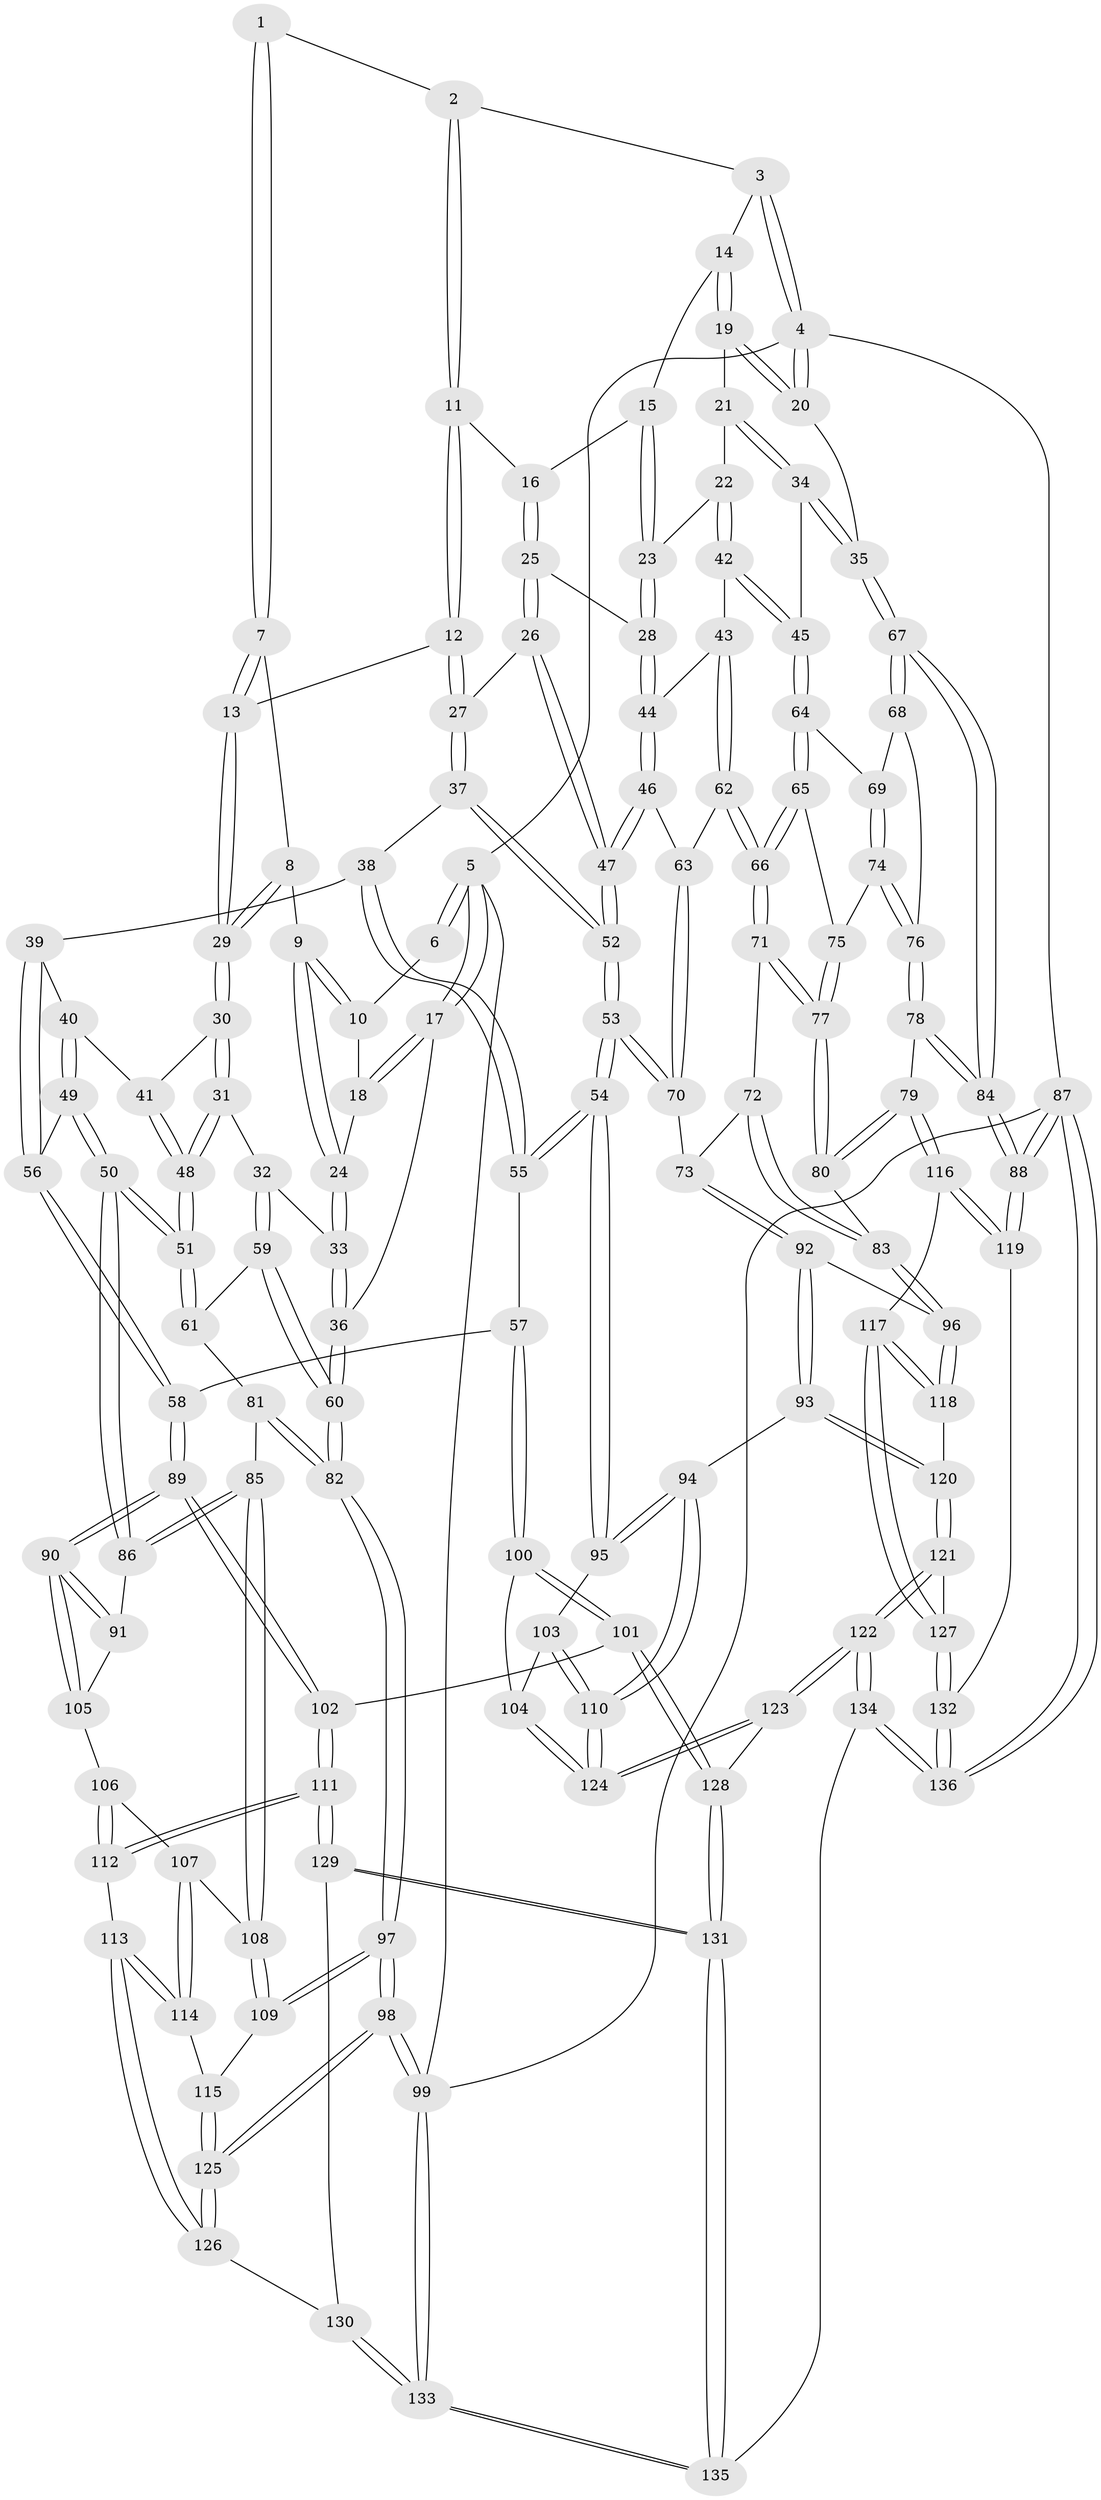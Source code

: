 // Generated by graph-tools (version 1.1) at 2025/17/03/09/25 04:17:13]
// undirected, 136 vertices, 337 edges
graph export_dot {
graph [start="1"]
  node [color=gray90,style=filled];
  1 [pos="+0.26707740011063763+0"];
  2 [pos="+0.50637496165113+0"];
  3 [pos="+0.6529157142255247+0"];
  4 [pos="+1+0"];
  5 [pos="+0+0"];
  6 [pos="+0.19968671210731856+0"];
  7 [pos="+0.28088173147058526+0"];
  8 [pos="+0.16118797855109102+0.1558877513897955"];
  9 [pos="+0.1281242708393997+0.14942051565286624"];
  10 [pos="+0.1299250338540506+0.006851095634103899"];
  11 [pos="+0.5099286694385985+0.07875448843191125"];
  12 [pos="+0.4237638363555534+0.1532310229848502"];
  13 [pos="+0.32952655085276467+0.1677766265990391"];
  14 [pos="+0.7311765842216363+0.04862616595838429"];
  15 [pos="+0.6981616245909616+0.10069433084324528"];
  16 [pos="+0.5122631558120304+0.08100170102563459"];
  17 [pos="+0+0"];
  18 [pos="+0.006485501956865306+0.11304672397984207"];
  19 [pos="+0.848209569984313+0.10647144960101158"];
  20 [pos="+1+0"];
  21 [pos="+0.8488188759471655+0.1624351287833955"];
  22 [pos="+0.8284913830091247+0.2005116157296433"];
  23 [pos="+0.6904053508207436+0.1407735077836196"];
  24 [pos="+0.09207117636849325+0.16733886280113008"];
  25 [pos="+0.6164065402523072+0.2422029903561921"];
  26 [pos="+0.5150824412932715+0.30137462771067236"];
  27 [pos="+0.5006257720344117+0.30634720915323077"];
  28 [pos="+0.6314962655193866+0.2440339113875782"];
  29 [pos="+0.28397109743422067+0.23383427597388026"];
  30 [pos="+0.28273494149662526+0.26452079001832607"];
  31 [pos="+0.15155342182282594+0.32546650381583125"];
  32 [pos="+0.11788078220536442+0.32565244590622816"];
  33 [pos="+0.08132599685388539+0.20364420958125637"];
  34 [pos="+1+0.22903326558953033"];
  35 [pos="+1+0.16493852749701682"];
  36 [pos="+0+0.33877700233249847"];
  37 [pos="+0.5002790050283432+0.3067097564511305"];
  38 [pos="+0.47710529929820666+0.320933524740144"];
  39 [pos="+0.4481373082438484+0.3310450947938577"];
  40 [pos="+0.3083842811327662+0.29170929384389593"];
  41 [pos="+0.28865666537189544+0.27267801778443285"];
  42 [pos="+0.8057307879002884+0.2924621428731316"];
  43 [pos="+0.7745047934928652+0.3031226747001084"];
  44 [pos="+0.6734538657169886+0.27843135655349094"];
  45 [pos="+0.8885553688716347+0.33383116852566347"];
  46 [pos="+0.6351489294179565+0.40408382741011334"];
  47 [pos="+0.6193394342114178+0.4181649817012118"];
  48 [pos="+0.21723049125512442+0.46162130629062076"];
  49 [pos="+0.32876408257484924+0.476511282026474"];
  50 [pos="+0.23963421803150994+0.528261468007109"];
  51 [pos="+0.22431909951972598+0.5073603266815959"];
  52 [pos="+0.5810986264612096+0.48707798256704105"];
  53 [pos="+0.5735214939943895+0.5191089843948457"];
  54 [pos="+0.5605065745029002+0.5324607239987251"];
  55 [pos="+0.5207420147154727+0.528133019399935"];
  56 [pos="+0.4015386874146742+0.4810423135940167"];
  57 [pos="+0.5195813361509098+0.5282165471718387"];
  58 [pos="+0.4534405458613742+0.5200527922112197"];
  59 [pos="+0.016331075742947232+0.4036589969953151"];
  60 [pos="+0+0.44115106626138717"];
  61 [pos="+0.06559525486741041+0.43557434353306596"];
  62 [pos="+0.7613251071695001+0.3708077039530755"];
  63 [pos="+0.701353042166568+0.42595629686907294"];
  64 [pos="+0.8887393403759212+0.33440951490056525"];
  65 [pos="+0.8503722079535541+0.4441197341542411"];
  66 [pos="+0.7887882542314022+0.46989623310223416"];
  67 [pos="+1+0.4858677914783459"];
  68 [pos="+0.9629171456769008+0.4140347002314618"];
  69 [pos="+0.948214797730495+0.4085713010856459"];
  70 [pos="+0.7115388945200373+0.5068885390036207"];
  71 [pos="+0.7861355822399159+0.4763794704031828"];
  72 [pos="+0.7835464920271485+0.4790969462717539"];
  73 [pos="+0.7267526376301144+0.5128476902271224"];
  74 [pos="+0.9077832677794406+0.48298535267141957"];
  75 [pos="+0.8930494503482408+0.48642302431243245"];
  76 [pos="+0.9524800985492236+0.5156626122300418"];
  77 [pos="+0.8687258953589327+0.5241677997391663"];
  78 [pos="+0.9883632813334332+0.5505289522909326"];
  79 [pos="+0.8854421292845479+0.6308957172557478"];
  80 [pos="+0.8671762201192686+0.6259351439876935"];
  81 [pos="+0.10651362095292674+0.5420971574892496"];
  82 [pos="+0+0.4571164798405407"];
  83 [pos="+0.8569448589801355+0.6274249129035367"];
  84 [pos="+1+0.5030336217776926"];
  85 [pos="+0.1586195765112173+0.5919784927649553"];
  86 [pos="+0.23715791314810838+0.5393667688121971"];
  87 [pos="+1+1"];
  88 [pos="+1+0.806395868210881"];
  89 [pos="+0.3524253008136634+0.6875852382222826"];
  90 [pos="+0.30947049296417634+0.6404101262910475"];
  91 [pos="+0.26447784399992885+0.5818819691020285"];
  92 [pos="+0.7656282701543901+0.6500394374950187"];
  93 [pos="+0.7386997530300717+0.6702908285219487"];
  94 [pos="+0.7209638116317787+0.6773346259252845"];
  95 [pos="+0.5681329519622653+0.5533589761128963"];
  96 [pos="+0.7945516861426536+0.6469757051916393"];
  97 [pos="+0+0.6202853222635367"];
  98 [pos="+0+1"];
  99 [pos="+0+1"];
  100 [pos="+0.4244825233433028+0.7359466760437628"];
  101 [pos="+0.4054752575538739+0.7445277319519629"];
  102 [pos="+0.368931278008845+0.7431943345445754"];
  103 [pos="+0.5503994807714812+0.6577723130416315"];
  104 [pos="+0.48477311948233+0.7219611287012978"];
  105 [pos="+0.2094133854523918+0.6920541148356643"];
  106 [pos="+0.20854229536870397+0.6929743448873519"];
  107 [pos="+0.17836051271207032+0.6875013517544486"];
  108 [pos="+0.1191547843194334+0.6361613729003275"];
  109 [pos="+0.08699552528552179+0.6514930251093989"];
  110 [pos="+0.6637005890022435+0.752723060290672"];
  111 [pos="+0.3523325337213567+0.7622075911577408"];
  112 [pos="+0.28650116717314467+0.7703916831901201"];
  113 [pos="+0.22960859645697218+0.7912507276237106"];
  114 [pos="+0.18555318259841613+0.7403225508717509"];
  115 [pos="+0.10934018558830838+0.7377099805102387"];
  116 [pos="+1+0.7832922397314372"];
  117 [pos="+0.9023358984059454+0.8199562915682705"];
  118 [pos="+0.8563637173296963+0.7874473200488364"];
  119 [pos="+1+0.8056570739101913"];
  120 [pos="+0.7965490158717385+0.7745376841289764"];
  121 [pos="+0.7150498316411719+0.9063621421919094"];
  122 [pos="+0.6838236354905237+0.9169940583587528"];
  123 [pos="+0.6505405700942586+0.8820431561981877"];
  124 [pos="+0.6470710416551605+0.8051234281629891"];
  125 [pos="+0.10549406698452313+0.8877679479458129"];
  126 [pos="+0.12155456612609945+0.8850612917765579"];
  127 [pos="+0.8389432740143674+0.8872161252327648"];
  128 [pos="+0.5411542312969584+0.8906602185955694"];
  129 [pos="+0.34734319553799387+0.9330178672966863"];
  130 [pos="+0.22558618710856482+0.9277919285635433"];
  131 [pos="+0.39682953257352405+1"];
  132 [pos="+0.9114235490718446+0.9962885092996192"];
  133 [pos="+0.2307233831579316+1"];
  134 [pos="+0.7019827510145524+1"];
  135 [pos="+0.3988024623405625+1"];
  136 [pos="+0.9011662993481957+1"];
  1 -- 2;
  1 -- 7;
  1 -- 7;
  2 -- 3;
  2 -- 11;
  2 -- 11;
  3 -- 4;
  3 -- 4;
  3 -- 14;
  4 -- 5;
  4 -- 20;
  4 -- 20;
  4 -- 87;
  5 -- 6;
  5 -- 6;
  5 -- 17;
  5 -- 17;
  5 -- 99;
  6 -- 10;
  7 -- 8;
  7 -- 13;
  7 -- 13;
  8 -- 9;
  8 -- 29;
  8 -- 29;
  9 -- 10;
  9 -- 10;
  9 -- 24;
  9 -- 24;
  10 -- 18;
  11 -- 12;
  11 -- 12;
  11 -- 16;
  12 -- 13;
  12 -- 27;
  12 -- 27;
  13 -- 29;
  13 -- 29;
  14 -- 15;
  14 -- 19;
  14 -- 19;
  15 -- 16;
  15 -- 23;
  15 -- 23;
  16 -- 25;
  16 -- 25;
  17 -- 18;
  17 -- 18;
  17 -- 36;
  18 -- 24;
  19 -- 20;
  19 -- 20;
  19 -- 21;
  20 -- 35;
  21 -- 22;
  21 -- 34;
  21 -- 34;
  22 -- 23;
  22 -- 42;
  22 -- 42;
  23 -- 28;
  23 -- 28;
  24 -- 33;
  24 -- 33;
  25 -- 26;
  25 -- 26;
  25 -- 28;
  26 -- 27;
  26 -- 47;
  26 -- 47;
  27 -- 37;
  27 -- 37;
  28 -- 44;
  28 -- 44;
  29 -- 30;
  29 -- 30;
  30 -- 31;
  30 -- 31;
  30 -- 41;
  31 -- 32;
  31 -- 48;
  31 -- 48;
  32 -- 33;
  32 -- 59;
  32 -- 59;
  33 -- 36;
  33 -- 36;
  34 -- 35;
  34 -- 35;
  34 -- 45;
  35 -- 67;
  35 -- 67;
  36 -- 60;
  36 -- 60;
  37 -- 38;
  37 -- 52;
  37 -- 52;
  38 -- 39;
  38 -- 55;
  38 -- 55;
  39 -- 40;
  39 -- 56;
  39 -- 56;
  40 -- 41;
  40 -- 49;
  40 -- 49;
  41 -- 48;
  41 -- 48;
  42 -- 43;
  42 -- 45;
  42 -- 45;
  43 -- 44;
  43 -- 62;
  43 -- 62;
  44 -- 46;
  44 -- 46;
  45 -- 64;
  45 -- 64;
  46 -- 47;
  46 -- 47;
  46 -- 63;
  47 -- 52;
  47 -- 52;
  48 -- 51;
  48 -- 51;
  49 -- 50;
  49 -- 50;
  49 -- 56;
  50 -- 51;
  50 -- 51;
  50 -- 86;
  50 -- 86;
  51 -- 61;
  51 -- 61;
  52 -- 53;
  52 -- 53;
  53 -- 54;
  53 -- 54;
  53 -- 70;
  53 -- 70;
  54 -- 55;
  54 -- 55;
  54 -- 95;
  54 -- 95;
  55 -- 57;
  56 -- 58;
  56 -- 58;
  57 -- 58;
  57 -- 100;
  57 -- 100;
  58 -- 89;
  58 -- 89;
  59 -- 60;
  59 -- 60;
  59 -- 61;
  60 -- 82;
  60 -- 82;
  61 -- 81;
  62 -- 63;
  62 -- 66;
  62 -- 66;
  63 -- 70;
  63 -- 70;
  64 -- 65;
  64 -- 65;
  64 -- 69;
  65 -- 66;
  65 -- 66;
  65 -- 75;
  66 -- 71;
  66 -- 71;
  67 -- 68;
  67 -- 68;
  67 -- 84;
  67 -- 84;
  68 -- 69;
  68 -- 76;
  69 -- 74;
  69 -- 74;
  70 -- 73;
  71 -- 72;
  71 -- 77;
  71 -- 77;
  72 -- 73;
  72 -- 83;
  72 -- 83;
  73 -- 92;
  73 -- 92;
  74 -- 75;
  74 -- 76;
  74 -- 76;
  75 -- 77;
  75 -- 77;
  76 -- 78;
  76 -- 78;
  77 -- 80;
  77 -- 80;
  78 -- 79;
  78 -- 84;
  78 -- 84;
  79 -- 80;
  79 -- 80;
  79 -- 116;
  79 -- 116;
  80 -- 83;
  81 -- 82;
  81 -- 82;
  81 -- 85;
  82 -- 97;
  82 -- 97;
  83 -- 96;
  83 -- 96;
  84 -- 88;
  84 -- 88;
  85 -- 86;
  85 -- 86;
  85 -- 108;
  85 -- 108;
  86 -- 91;
  87 -- 88;
  87 -- 88;
  87 -- 136;
  87 -- 136;
  87 -- 99;
  88 -- 119;
  88 -- 119;
  89 -- 90;
  89 -- 90;
  89 -- 102;
  89 -- 102;
  90 -- 91;
  90 -- 91;
  90 -- 105;
  90 -- 105;
  91 -- 105;
  92 -- 93;
  92 -- 93;
  92 -- 96;
  93 -- 94;
  93 -- 120;
  93 -- 120;
  94 -- 95;
  94 -- 95;
  94 -- 110;
  94 -- 110;
  95 -- 103;
  96 -- 118;
  96 -- 118;
  97 -- 98;
  97 -- 98;
  97 -- 109;
  97 -- 109;
  98 -- 99;
  98 -- 99;
  98 -- 125;
  98 -- 125;
  99 -- 133;
  99 -- 133;
  100 -- 101;
  100 -- 101;
  100 -- 104;
  101 -- 102;
  101 -- 128;
  101 -- 128;
  102 -- 111;
  102 -- 111;
  103 -- 104;
  103 -- 110;
  103 -- 110;
  104 -- 124;
  104 -- 124;
  105 -- 106;
  106 -- 107;
  106 -- 112;
  106 -- 112;
  107 -- 108;
  107 -- 114;
  107 -- 114;
  108 -- 109;
  108 -- 109;
  109 -- 115;
  110 -- 124;
  110 -- 124;
  111 -- 112;
  111 -- 112;
  111 -- 129;
  111 -- 129;
  112 -- 113;
  113 -- 114;
  113 -- 114;
  113 -- 126;
  113 -- 126;
  114 -- 115;
  115 -- 125;
  115 -- 125;
  116 -- 117;
  116 -- 119;
  116 -- 119;
  117 -- 118;
  117 -- 118;
  117 -- 127;
  117 -- 127;
  118 -- 120;
  119 -- 132;
  120 -- 121;
  120 -- 121;
  121 -- 122;
  121 -- 122;
  121 -- 127;
  122 -- 123;
  122 -- 123;
  122 -- 134;
  122 -- 134;
  123 -- 124;
  123 -- 124;
  123 -- 128;
  125 -- 126;
  125 -- 126;
  126 -- 130;
  127 -- 132;
  127 -- 132;
  128 -- 131;
  128 -- 131;
  129 -- 130;
  129 -- 131;
  129 -- 131;
  130 -- 133;
  130 -- 133;
  131 -- 135;
  131 -- 135;
  132 -- 136;
  132 -- 136;
  133 -- 135;
  133 -- 135;
  134 -- 135;
  134 -- 136;
  134 -- 136;
}
